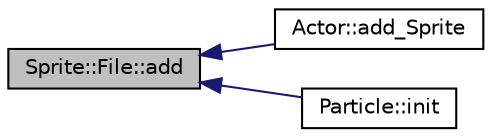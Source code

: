 digraph "Sprite::File::add"
{
  edge [fontname="Helvetica",fontsize="10",labelfontname="Helvetica",labelfontsize="10"];
  node [fontname="Helvetica",fontsize="10",shape=record];
  rankdir="LR";
  Node2 [label="Sprite::File::add",height=0.2,width=0.4,color="black", fillcolor="grey75", style="filled", fontcolor="black"];
  Node2 -> Node3 [dir="back",color="midnightblue",fontsize="10",style="solid",fontname="Helvetica"];
  Node3 [label="Actor::add_Sprite",height=0.2,width=0.4,color="black", fillcolor="white", style="filled",URL="$namespace_actor.html#ac479244aa3bada035abc9548ba604bfb"];
  Node2 -> Node4 [dir="back",color="midnightblue",fontsize="10",style="solid",fontname="Helvetica"];
  Node4 [label="Particle::init",height=0.2,width=0.4,color="black", fillcolor="white", style="filled",URL="$namespace_particle.html#adc41f88d0e886694850badfb2a50c914"];
}

